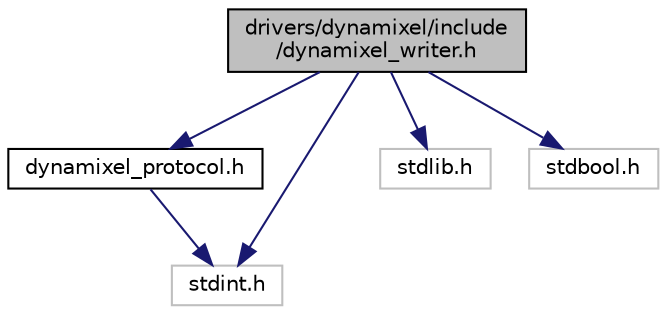 digraph "drivers/dynamixel/include/dynamixel_writer.h"
{
 // LATEX_PDF_SIZE
  edge [fontname="Helvetica",fontsize="10",labelfontname="Helvetica",labelfontsize="10"];
  node [fontname="Helvetica",fontsize="10",shape=record];
  Node1 [label="drivers/dynamixel/include\l/dynamixel_writer.h",height=0.2,width=0.4,color="black", fillcolor="grey75", style="filled", fontcolor="black",tooltip="Interface definition for Dynamixel packet writer."];
  Node1 -> Node2 [color="midnightblue",fontsize="10",style="solid",fontname="Helvetica"];
  Node2 [label="dynamixel_protocol.h",height=0.2,width=0.4,color="black", fillcolor="white", style="filled",URL="$dynamixel__protocol_8h.html",tooltip="Dynamixel protocol definitions."];
  Node2 -> Node3 [color="midnightblue",fontsize="10",style="solid",fontname="Helvetica"];
  Node3 [label="stdint.h",height=0.2,width=0.4,color="grey75", fillcolor="white", style="filled",tooltip=" "];
  Node1 -> Node3 [color="midnightblue",fontsize="10",style="solid",fontname="Helvetica"];
  Node1 -> Node4 [color="midnightblue",fontsize="10",style="solid",fontname="Helvetica"];
  Node4 [label="stdlib.h",height=0.2,width=0.4,color="grey75", fillcolor="white", style="filled",tooltip=" "];
  Node1 -> Node5 [color="midnightblue",fontsize="10",style="solid",fontname="Helvetica"];
  Node5 [label="stdbool.h",height=0.2,width=0.4,color="grey75", fillcolor="white", style="filled",tooltip=" "];
}
